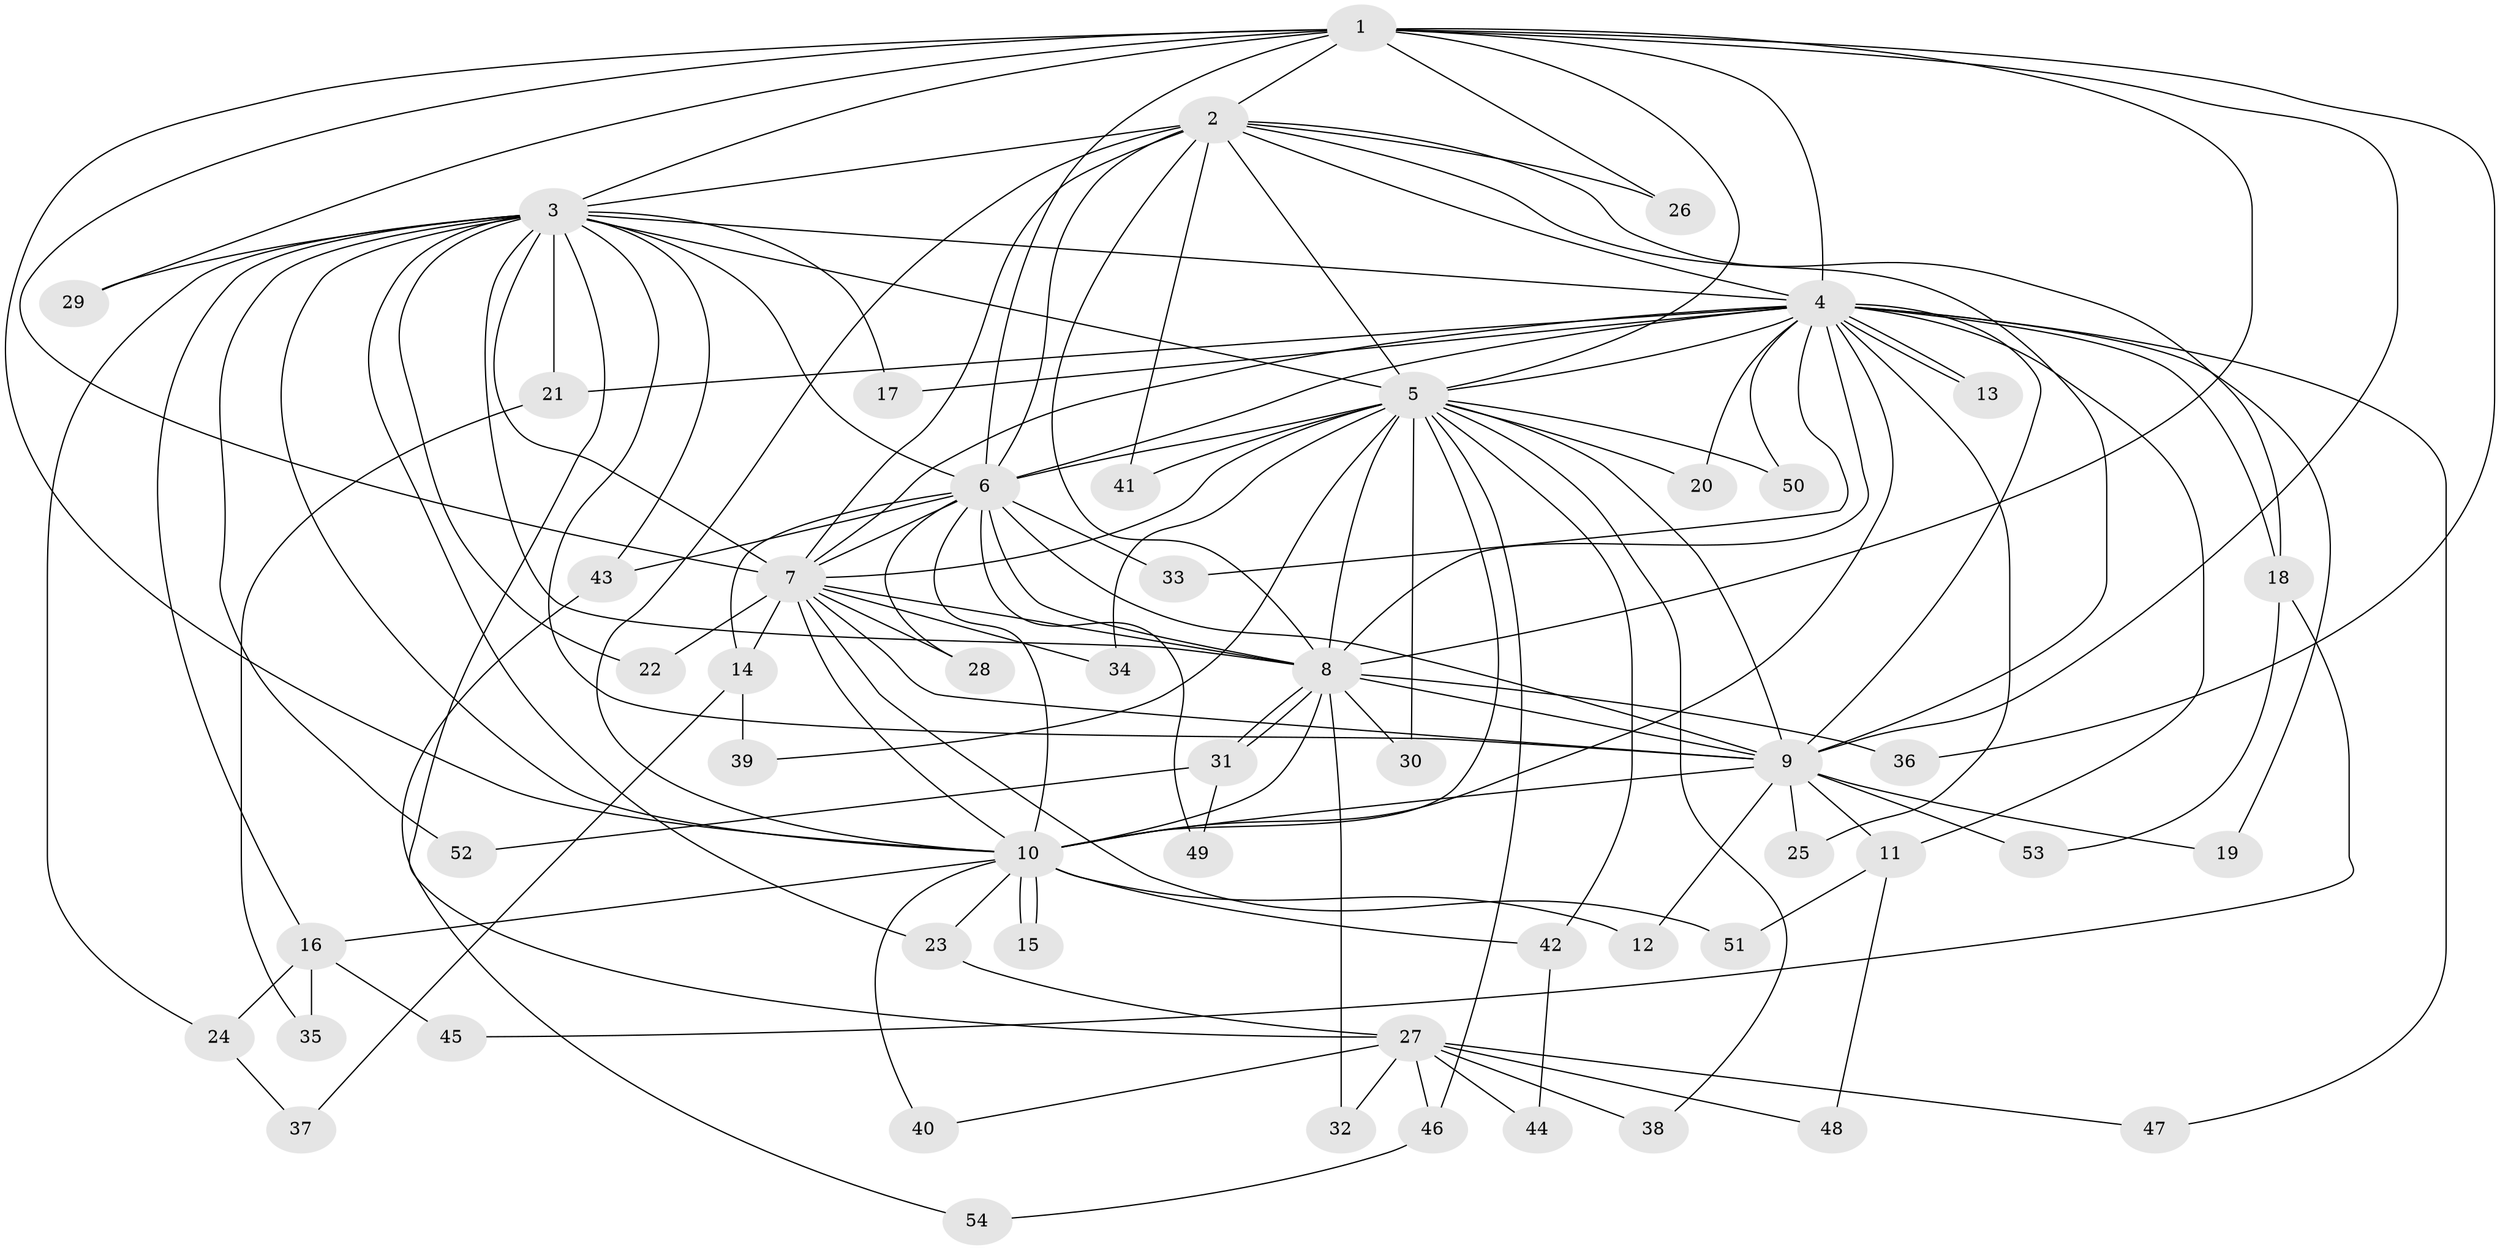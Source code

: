 // Generated by graph-tools (version 1.1) at 2025/25/03/09/25 03:25:45]
// undirected, 54 vertices, 133 edges
graph export_dot {
graph [start="1"]
  node [color=gray90,style=filled];
  1;
  2;
  3;
  4;
  5;
  6;
  7;
  8;
  9;
  10;
  11;
  12;
  13;
  14;
  15;
  16;
  17;
  18;
  19;
  20;
  21;
  22;
  23;
  24;
  25;
  26;
  27;
  28;
  29;
  30;
  31;
  32;
  33;
  34;
  35;
  36;
  37;
  38;
  39;
  40;
  41;
  42;
  43;
  44;
  45;
  46;
  47;
  48;
  49;
  50;
  51;
  52;
  53;
  54;
  1 -- 2;
  1 -- 3;
  1 -- 4;
  1 -- 5;
  1 -- 6;
  1 -- 7;
  1 -- 8;
  1 -- 9;
  1 -- 10;
  1 -- 26;
  1 -- 29;
  1 -- 36;
  2 -- 3;
  2 -- 4;
  2 -- 5;
  2 -- 6;
  2 -- 7;
  2 -- 8;
  2 -- 9;
  2 -- 10;
  2 -- 18;
  2 -- 26;
  2 -- 41;
  3 -- 4;
  3 -- 5;
  3 -- 6;
  3 -- 7;
  3 -- 8;
  3 -- 9;
  3 -- 10;
  3 -- 16;
  3 -- 17;
  3 -- 21;
  3 -- 22;
  3 -- 23;
  3 -- 24;
  3 -- 27;
  3 -- 29;
  3 -- 43;
  3 -- 52;
  4 -- 5;
  4 -- 6;
  4 -- 7;
  4 -- 8;
  4 -- 9;
  4 -- 10;
  4 -- 11;
  4 -- 13;
  4 -- 13;
  4 -- 17;
  4 -- 18;
  4 -- 19;
  4 -- 20;
  4 -- 21;
  4 -- 25;
  4 -- 33;
  4 -- 47;
  4 -- 50;
  5 -- 6;
  5 -- 7;
  5 -- 8;
  5 -- 9;
  5 -- 10;
  5 -- 20;
  5 -- 30;
  5 -- 34;
  5 -- 38;
  5 -- 39;
  5 -- 41;
  5 -- 42;
  5 -- 46;
  5 -- 50;
  6 -- 7;
  6 -- 8;
  6 -- 9;
  6 -- 10;
  6 -- 14;
  6 -- 28;
  6 -- 33;
  6 -- 43;
  6 -- 49;
  7 -- 8;
  7 -- 9;
  7 -- 10;
  7 -- 14;
  7 -- 22;
  7 -- 28;
  7 -- 34;
  7 -- 51;
  8 -- 9;
  8 -- 10;
  8 -- 30;
  8 -- 31;
  8 -- 31;
  8 -- 32;
  8 -- 36;
  9 -- 10;
  9 -- 11;
  9 -- 12;
  9 -- 19;
  9 -- 25;
  9 -- 53;
  10 -- 12;
  10 -- 15;
  10 -- 15;
  10 -- 16;
  10 -- 23;
  10 -- 40;
  10 -- 42;
  11 -- 48;
  11 -- 51;
  14 -- 37;
  14 -- 39;
  16 -- 24;
  16 -- 35;
  16 -- 45;
  18 -- 45;
  18 -- 53;
  21 -- 35;
  23 -- 27;
  24 -- 37;
  27 -- 32;
  27 -- 38;
  27 -- 40;
  27 -- 44;
  27 -- 46;
  27 -- 47;
  27 -- 48;
  31 -- 49;
  31 -- 52;
  42 -- 44;
  43 -- 54;
  46 -- 54;
}
